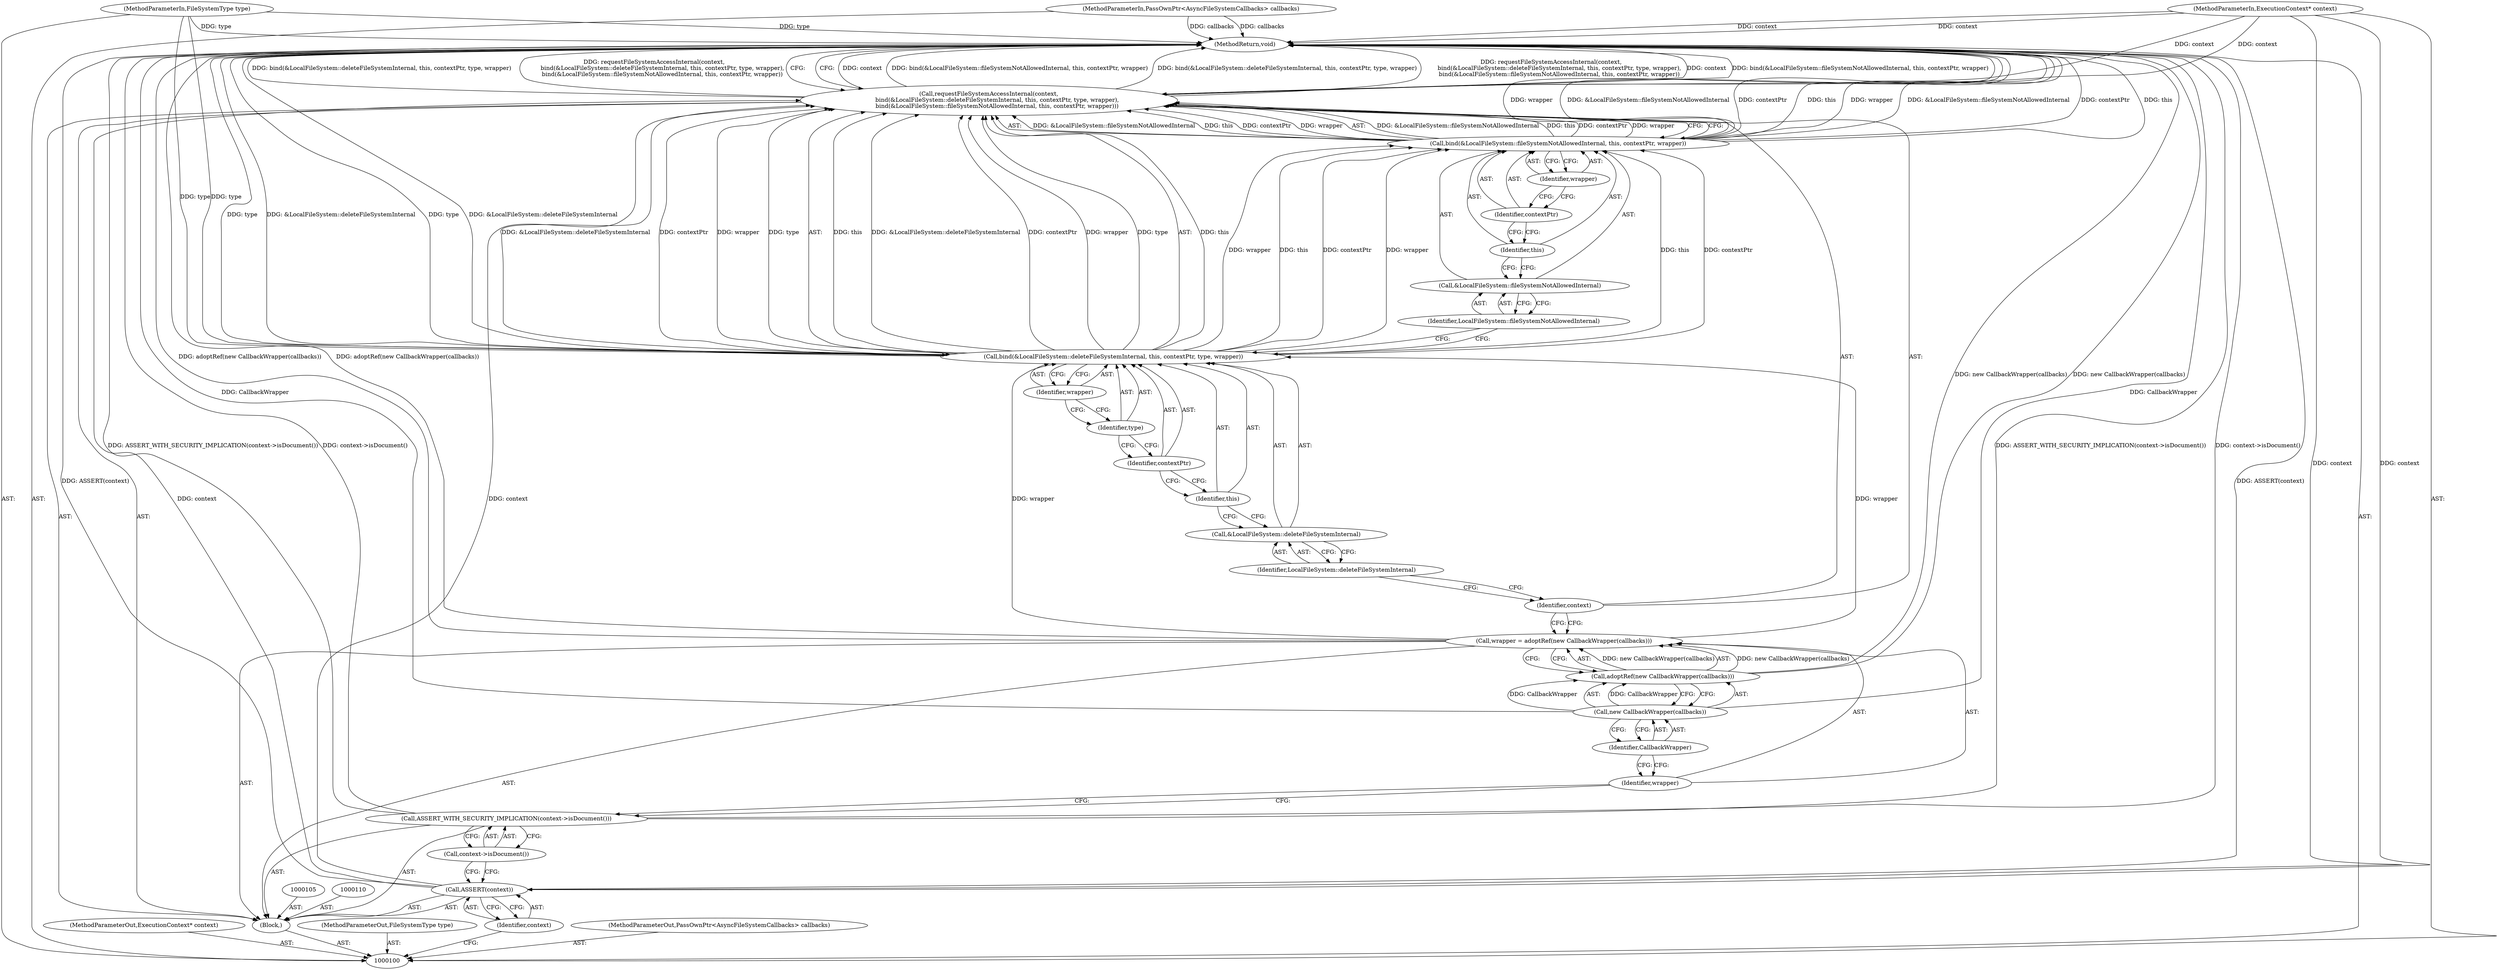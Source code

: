 digraph "1_Chrome_02c8303512ebed345011f7b545e2f418799be2f0_11" {
"1000131" [label="(MethodReturn,void)"];
"1000101" [label="(MethodParameterIn,ExecutionContext* context)"];
"1000181" [label="(MethodParameterOut,ExecutionContext* context)"];
"1000102" [label="(MethodParameterIn,FileSystemType type)"];
"1000182" [label="(MethodParameterOut,FileSystemType type)"];
"1000103" [label="(MethodParameterIn,PassOwnPtr<AsyncFileSystemCallbacks> callbacks)"];
"1000183" [label="(MethodParameterOut,PassOwnPtr<AsyncFileSystemCallbacks> callbacks)"];
"1000126" [label="(Call,&LocalFileSystem::fileSystemNotAllowedInternal)"];
"1000127" [label="(Identifier,LocalFileSystem::fileSystemNotAllowedInternal)"];
"1000128" [label="(Identifier,this)"];
"1000129" [label="(Identifier,contextPtr)"];
"1000130" [label="(Identifier,wrapper)"];
"1000125" [label="(Call,bind(&LocalFileSystem::fileSystemNotAllowedInternal, this, contextPtr, wrapper))"];
"1000104" [label="(Block,)"];
"1000107" [label="(Identifier,context)"];
"1000106" [label="(Call,ASSERT(context))"];
"1000109" [label="(Call,context->isDocument())"];
"1000108" [label="(Call,ASSERT_WITH_SECURITY_IMPLICATION(context->isDocument()))"];
"1000111" [label="(Call,wrapper = adoptRef(new CallbackWrapper(callbacks)))"];
"1000112" [label="(Identifier,wrapper)"];
"1000113" [label="(Call,adoptRef(new CallbackWrapper(callbacks)))"];
"1000114" [label="(Call,new CallbackWrapper(callbacks))"];
"1000115" [label="(Identifier,CallbackWrapper)"];
"1000117" [label="(Identifier,context)"];
"1000116" [label="(Call,requestFileSystemAccessInternal(context,\n         bind(&LocalFileSystem::deleteFileSystemInternal, this, contextPtr, type, wrapper),\n         bind(&LocalFileSystem::fileSystemNotAllowedInternal, this, contextPtr, wrapper)))"];
"1000119" [label="(Call,&LocalFileSystem::deleteFileSystemInternal)"];
"1000120" [label="(Identifier,LocalFileSystem::deleteFileSystemInternal)"];
"1000121" [label="(Identifier,this)"];
"1000122" [label="(Identifier,contextPtr)"];
"1000123" [label="(Identifier,type)"];
"1000124" [label="(Identifier,wrapper)"];
"1000118" [label="(Call,bind(&LocalFileSystem::deleteFileSystemInternal, this, contextPtr, type, wrapper))"];
"1000131" -> "1000100"  [label="AST: "];
"1000131" -> "1000116"  [label="CFG: "];
"1000116" -> "1000131"  [label="DDG: context"];
"1000116" -> "1000131"  [label="DDG: bind(&LocalFileSystem::fileSystemNotAllowedInternal, this, contextPtr, wrapper)"];
"1000116" -> "1000131"  [label="DDG: bind(&LocalFileSystem::deleteFileSystemInternal, this, contextPtr, type, wrapper)"];
"1000116" -> "1000131"  [label="DDG: requestFileSystemAccessInternal(context,\n         bind(&LocalFileSystem::deleteFileSystemInternal, this, contextPtr, type, wrapper),\n         bind(&LocalFileSystem::fileSystemNotAllowedInternal, this, contextPtr, wrapper))"];
"1000108" -> "1000131"  [label="DDG: ASSERT_WITH_SECURITY_IMPLICATION(context->isDocument())"];
"1000108" -> "1000131"  [label="DDG: context->isDocument()"];
"1000113" -> "1000131"  [label="DDG: new CallbackWrapper(callbacks)"];
"1000118" -> "1000131"  [label="DDG: type"];
"1000118" -> "1000131"  [label="DDG: &LocalFileSystem::deleteFileSystemInternal"];
"1000114" -> "1000131"  [label="DDG: CallbackWrapper"];
"1000102" -> "1000131"  [label="DDG: type"];
"1000125" -> "1000131"  [label="DDG: this"];
"1000125" -> "1000131"  [label="DDG: wrapper"];
"1000125" -> "1000131"  [label="DDG: &LocalFileSystem::fileSystemNotAllowedInternal"];
"1000125" -> "1000131"  [label="DDG: contextPtr"];
"1000103" -> "1000131"  [label="DDG: callbacks"];
"1000111" -> "1000131"  [label="DDG: adoptRef(new CallbackWrapper(callbacks))"];
"1000101" -> "1000131"  [label="DDG: context"];
"1000106" -> "1000131"  [label="DDG: ASSERT(context)"];
"1000101" -> "1000100"  [label="AST: "];
"1000101" -> "1000131"  [label="DDG: context"];
"1000101" -> "1000106"  [label="DDG: context"];
"1000101" -> "1000116"  [label="DDG: context"];
"1000181" -> "1000100"  [label="AST: "];
"1000102" -> "1000100"  [label="AST: "];
"1000102" -> "1000131"  [label="DDG: type"];
"1000102" -> "1000118"  [label="DDG: type"];
"1000182" -> "1000100"  [label="AST: "];
"1000103" -> "1000100"  [label="AST: "];
"1000103" -> "1000131"  [label="DDG: callbacks"];
"1000183" -> "1000100"  [label="AST: "];
"1000126" -> "1000125"  [label="AST: "];
"1000126" -> "1000127"  [label="CFG: "];
"1000127" -> "1000126"  [label="AST: "];
"1000128" -> "1000126"  [label="CFG: "];
"1000127" -> "1000126"  [label="AST: "];
"1000127" -> "1000118"  [label="CFG: "];
"1000126" -> "1000127"  [label="CFG: "];
"1000128" -> "1000125"  [label="AST: "];
"1000128" -> "1000126"  [label="CFG: "];
"1000129" -> "1000128"  [label="CFG: "];
"1000129" -> "1000125"  [label="AST: "];
"1000129" -> "1000128"  [label="CFG: "];
"1000130" -> "1000129"  [label="CFG: "];
"1000130" -> "1000125"  [label="AST: "];
"1000130" -> "1000129"  [label="CFG: "];
"1000125" -> "1000130"  [label="CFG: "];
"1000125" -> "1000116"  [label="AST: "];
"1000125" -> "1000130"  [label="CFG: "];
"1000126" -> "1000125"  [label="AST: "];
"1000128" -> "1000125"  [label="AST: "];
"1000129" -> "1000125"  [label="AST: "];
"1000130" -> "1000125"  [label="AST: "];
"1000116" -> "1000125"  [label="CFG: "];
"1000125" -> "1000131"  [label="DDG: this"];
"1000125" -> "1000131"  [label="DDG: wrapper"];
"1000125" -> "1000131"  [label="DDG: &LocalFileSystem::fileSystemNotAllowedInternal"];
"1000125" -> "1000131"  [label="DDG: contextPtr"];
"1000125" -> "1000116"  [label="DDG: &LocalFileSystem::fileSystemNotAllowedInternal"];
"1000125" -> "1000116"  [label="DDG: this"];
"1000125" -> "1000116"  [label="DDG: contextPtr"];
"1000125" -> "1000116"  [label="DDG: wrapper"];
"1000118" -> "1000125"  [label="DDG: this"];
"1000118" -> "1000125"  [label="DDG: contextPtr"];
"1000118" -> "1000125"  [label="DDG: wrapper"];
"1000104" -> "1000100"  [label="AST: "];
"1000105" -> "1000104"  [label="AST: "];
"1000106" -> "1000104"  [label="AST: "];
"1000108" -> "1000104"  [label="AST: "];
"1000110" -> "1000104"  [label="AST: "];
"1000111" -> "1000104"  [label="AST: "];
"1000116" -> "1000104"  [label="AST: "];
"1000107" -> "1000106"  [label="AST: "];
"1000107" -> "1000100"  [label="CFG: "];
"1000106" -> "1000107"  [label="CFG: "];
"1000106" -> "1000104"  [label="AST: "];
"1000106" -> "1000107"  [label="CFG: "];
"1000107" -> "1000106"  [label="AST: "];
"1000109" -> "1000106"  [label="CFG: "];
"1000106" -> "1000131"  [label="DDG: ASSERT(context)"];
"1000101" -> "1000106"  [label="DDG: context"];
"1000106" -> "1000116"  [label="DDG: context"];
"1000109" -> "1000108"  [label="AST: "];
"1000109" -> "1000106"  [label="CFG: "];
"1000108" -> "1000109"  [label="CFG: "];
"1000108" -> "1000104"  [label="AST: "];
"1000108" -> "1000109"  [label="CFG: "];
"1000109" -> "1000108"  [label="AST: "];
"1000112" -> "1000108"  [label="CFG: "];
"1000108" -> "1000131"  [label="DDG: ASSERT_WITH_SECURITY_IMPLICATION(context->isDocument())"];
"1000108" -> "1000131"  [label="DDG: context->isDocument()"];
"1000111" -> "1000104"  [label="AST: "];
"1000111" -> "1000113"  [label="CFG: "];
"1000112" -> "1000111"  [label="AST: "];
"1000113" -> "1000111"  [label="AST: "];
"1000117" -> "1000111"  [label="CFG: "];
"1000111" -> "1000131"  [label="DDG: adoptRef(new CallbackWrapper(callbacks))"];
"1000113" -> "1000111"  [label="DDG: new CallbackWrapper(callbacks)"];
"1000111" -> "1000118"  [label="DDG: wrapper"];
"1000112" -> "1000111"  [label="AST: "];
"1000112" -> "1000108"  [label="CFG: "];
"1000115" -> "1000112"  [label="CFG: "];
"1000113" -> "1000111"  [label="AST: "];
"1000113" -> "1000114"  [label="CFG: "];
"1000114" -> "1000113"  [label="AST: "];
"1000111" -> "1000113"  [label="CFG: "];
"1000113" -> "1000131"  [label="DDG: new CallbackWrapper(callbacks)"];
"1000113" -> "1000111"  [label="DDG: new CallbackWrapper(callbacks)"];
"1000114" -> "1000113"  [label="DDG: CallbackWrapper"];
"1000114" -> "1000113"  [label="AST: "];
"1000114" -> "1000115"  [label="CFG: "];
"1000115" -> "1000114"  [label="AST: "];
"1000113" -> "1000114"  [label="CFG: "];
"1000114" -> "1000131"  [label="DDG: CallbackWrapper"];
"1000114" -> "1000113"  [label="DDG: CallbackWrapper"];
"1000115" -> "1000114"  [label="AST: "];
"1000115" -> "1000112"  [label="CFG: "];
"1000114" -> "1000115"  [label="CFG: "];
"1000117" -> "1000116"  [label="AST: "];
"1000117" -> "1000111"  [label="CFG: "];
"1000120" -> "1000117"  [label="CFG: "];
"1000116" -> "1000104"  [label="AST: "];
"1000116" -> "1000125"  [label="CFG: "];
"1000117" -> "1000116"  [label="AST: "];
"1000118" -> "1000116"  [label="AST: "];
"1000125" -> "1000116"  [label="AST: "];
"1000131" -> "1000116"  [label="CFG: "];
"1000116" -> "1000131"  [label="DDG: context"];
"1000116" -> "1000131"  [label="DDG: bind(&LocalFileSystem::fileSystemNotAllowedInternal, this, contextPtr, wrapper)"];
"1000116" -> "1000131"  [label="DDG: bind(&LocalFileSystem::deleteFileSystemInternal, this, contextPtr, type, wrapper)"];
"1000116" -> "1000131"  [label="DDG: requestFileSystemAccessInternal(context,\n         bind(&LocalFileSystem::deleteFileSystemInternal, this, contextPtr, type, wrapper),\n         bind(&LocalFileSystem::fileSystemNotAllowedInternal, this, contextPtr, wrapper))"];
"1000106" -> "1000116"  [label="DDG: context"];
"1000101" -> "1000116"  [label="DDG: context"];
"1000118" -> "1000116"  [label="DDG: this"];
"1000118" -> "1000116"  [label="DDG: &LocalFileSystem::deleteFileSystemInternal"];
"1000118" -> "1000116"  [label="DDG: contextPtr"];
"1000118" -> "1000116"  [label="DDG: wrapper"];
"1000118" -> "1000116"  [label="DDG: type"];
"1000125" -> "1000116"  [label="DDG: &LocalFileSystem::fileSystemNotAllowedInternal"];
"1000125" -> "1000116"  [label="DDG: this"];
"1000125" -> "1000116"  [label="DDG: contextPtr"];
"1000125" -> "1000116"  [label="DDG: wrapper"];
"1000119" -> "1000118"  [label="AST: "];
"1000119" -> "1000120"  [label="CFG: "];
"1000120" -> "1000119"  [label="AST: "];
"1000121" -> "1000119"  [label="CFG: "];
"1000120" -> "1000119"  [label="AST: "];
"1000120" -> "1000117"  [label="CFG: "];
"1000119" -> "1000120"  [label="CFG: "];
"1000121" -> "1000118"  [label="AST: "];
"1000121" -> "1000119"  [label="CFG: "];
"1000122" -> "1000121"  [label="CFG: "];
"1000122" -> "1000118"  [label="AST: "];
"1000122" -> "1000121"  [label="CFG: "];
"1000123" -> "1000122"  [label="CFG: "];
"1000123" -> "1000118"  [label="AST: "];
"1000123" -> "1000122"  [label="CFG: "];
"1000124" -> "1000123"  [label="CFG: "];
"1000124" -> "1000118"  [label="AST: "];
"1000124" -> "1000123"  [label="CFG: "];
"1000118" -> "1000124"  [label="CFG: "];
"1000118" -> "1000116"  [label="AST: "];
"1000118" -> "1000124"  [label="CFG: "];
"1000119" -> "1000118"  [label="AST: "];
"1000121" -> "1000118"  [label="AST: "];
"1000122" -> "1000118"  [label="AST: "];
"1000123" -> "1000118"  [label="AST: "];
"1000124" -> "1000118"  [label="AST: "];
"1000127" -> "1000118"  [label="CFG: "];
"1000118" -> "1000131"  [label="DDG: type"];
"1000118" -> "1000131"  [label="DDG: &LocalFileSystem::deleteFileSystemInternal"];
"1000118" -> "1000116"  [label="DDG: this"];
"1000118" -> "1000116"  [label="DDG: &LocalFileSystem::deleteFileSystemInternal"];
"1000118" -> "1000116"  [label="DDG: contextPtr"];
"1000118" -> "1000116"  [label="DDG: wrapper"];
"1000118" -> "1000116"  [label="DDG: type"];
"1000102" -> "1000118"  [label="DDG: type"];
"1000111" -> "1000118"  [label="DDG: wrapper"];
"1000118" -> "1000125"  [label="DDG: this"];
"1000118" -> "1000125"  [label="DDG: contextPtr"];
"1000118" -> "1000125"  [label="DDG: wrapper"];
}
